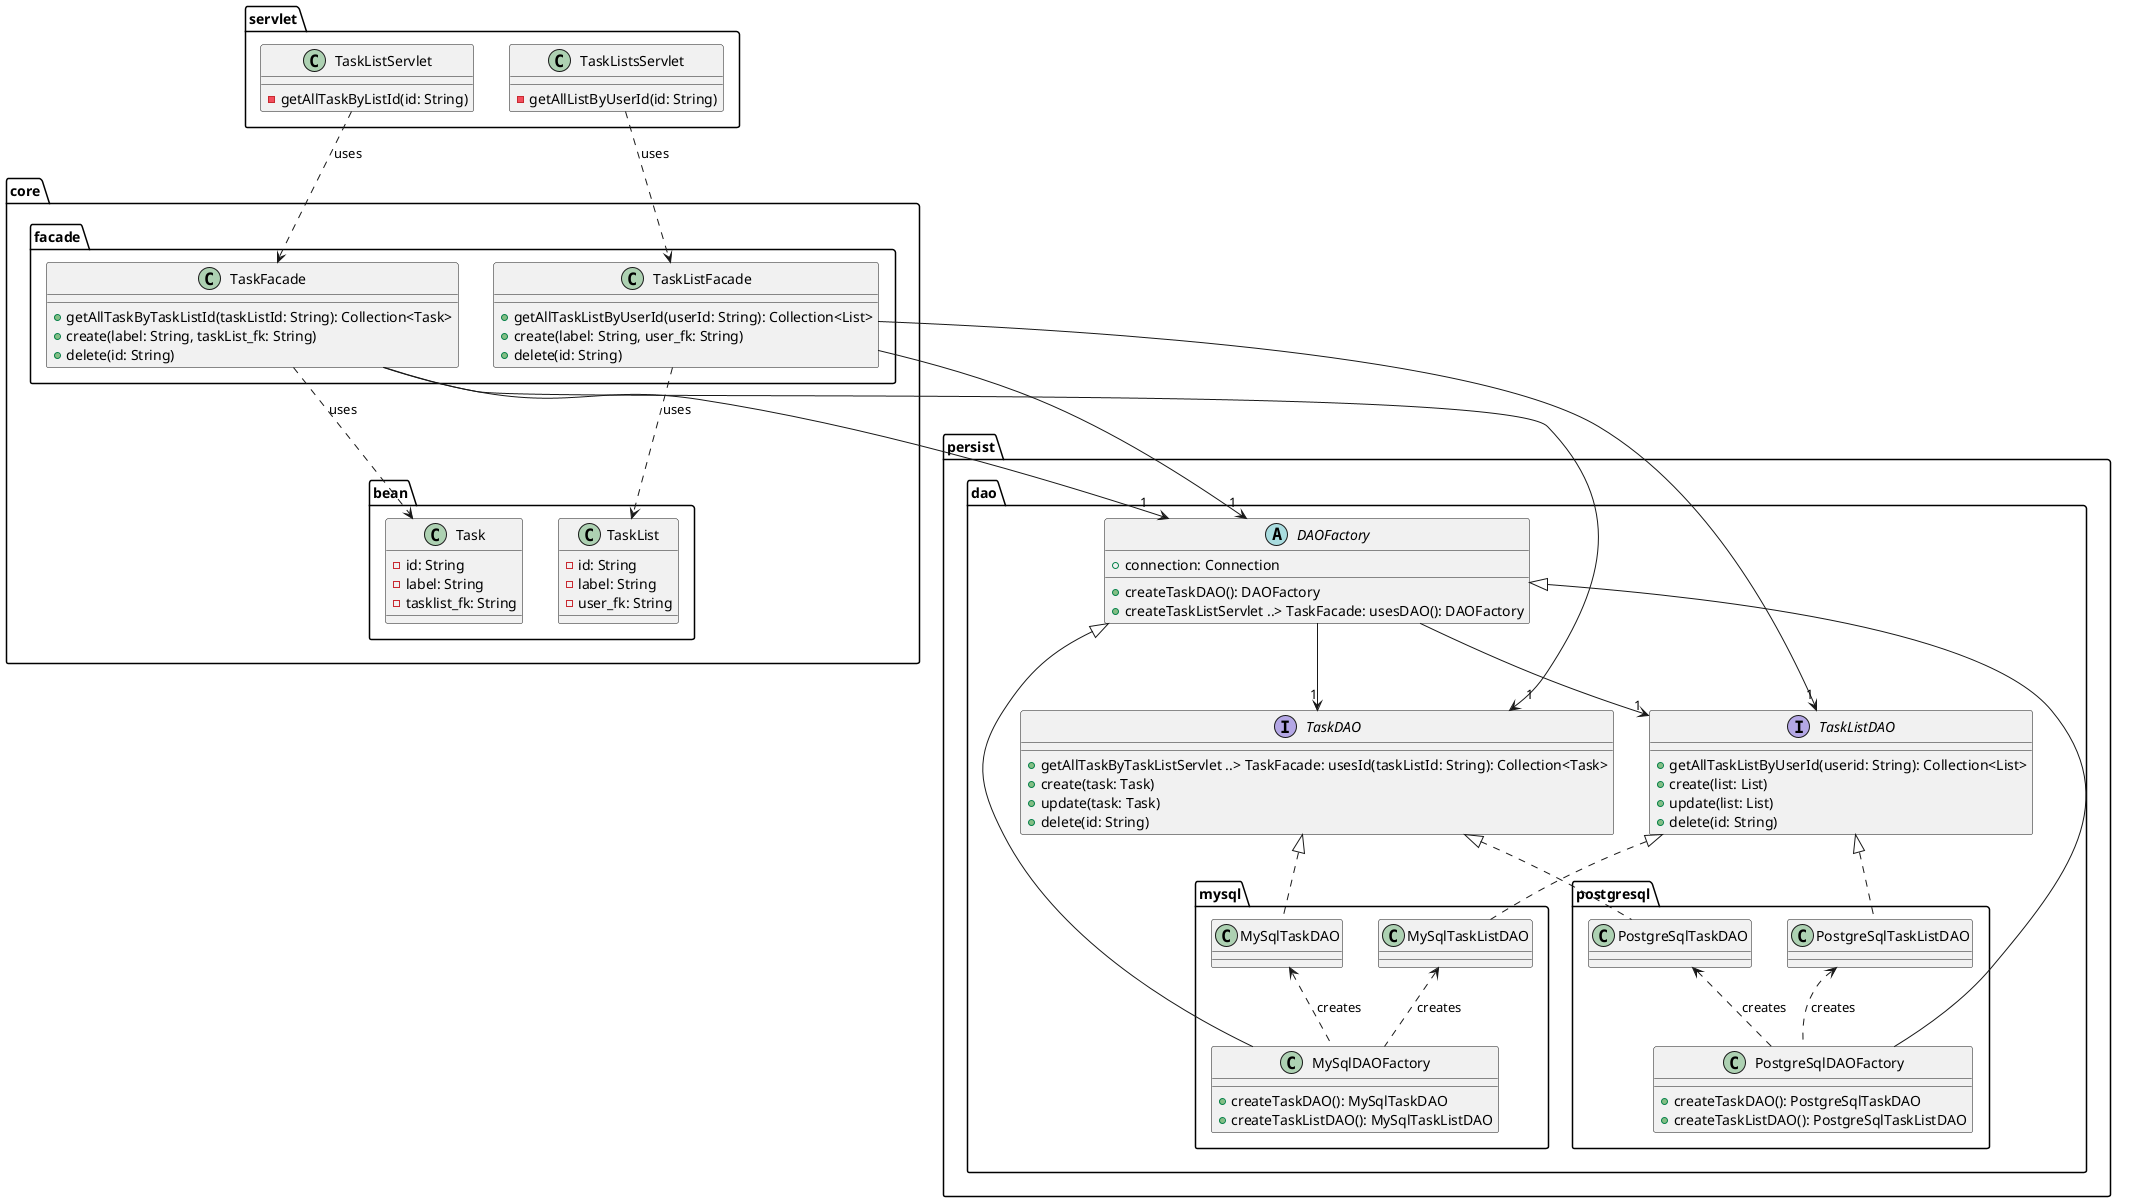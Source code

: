 @startuml

package persist{
    package dao{
        abstract class DAOFactory{
            + connection: Connection
            + createTaskDAO(): DAOFactory
            + createTaskListServlet ..> TaskFacade: usesDAO(): DAOFactory
        }
        interface TaskDAO{
            + getAllTaskByTaskListServlet ..> TaskFacade: usesId(taskListId: String): Collection<Task>
            + create(task: Task)
            + update(task: Task)
            + delete(id: String)
        }
        interface TaskListDAO{
            + getAllTaskListByUserId(userid: String): Collection<List>
            + create(list: List)
            + update(list: List)
            + delete(id: String)
        }
        package mysql{
            class MySqlDAOFactory{
                + createTaskDAO(): MySqlTaskDAO
                + createTaskListDAO(): MySqlTaskListDAO
            }
            class MySqlTaskDAO{}
            class MySqlTaskListDAO{}
        }
        package postgresql{
            class PostgreSqlDAOFactory{
                + createTaskDAO(): PostgreSqlTaskDAO
                + createTaskListDAO(): PostgreSqlTaskListDAO
            }
            class PostgreSqlTaskDAO{}
            class PostgreSqlTaskListDAO{}
        }
    }
}

package core{
    package facade{
        class TaskFacade{
            + getAllTaskByTaskListId(taskListId: String): Collection<Task>
            + create(label: String, taskList_fk: String)
            + delete(id: String)
        }
        class TaskListFacade{
            + getAllTaskListByUserId(userId: String): Collection<List>
            + create(label: String, user_fk: String)
            + delete(id: String)
        }
    }
    package bean{
        class Task{
            - id: String
            - label: String
            - tasklist_fk: String
        }
        class TaskList{
            - id: String
            - label: String
            - user_fk: String
        }
    }
}

package servlet{
    class TaskListServlet{
        - getAllTaskByListId(id: String)
    }
    class TaskListsServlet{
        - getAllListByUserId(id: String)
    }
}

DAOFactory <|-- MySqlDAOFactory
DAOFactory <|-- PostgreSqlDAOFactory

DAOFactory --> "1" TaskDAO
DAOFactory --> "1" TaskListDAO

TaskDAO <|.. MySqlTaskDAO
TaskListDAO <|.. MySqlTaskListDAO

MySqlTaskDAO <.. MySqlDAOFactory: creates
MySqlTaskListDAO <.. MySqlDAOFactory: creates

PostgreSqlTaskDAO <.. PostgreSqlDAOFactory: creates
PostgreSqlTaskListDAO <.. PostgreSqlDAOFactory: creates

TaskDAO <|.. PostgreSqlTaskDAO
TaskListDAO <|.. PostgreSqlTaskListDAO

TaskFacade ..> Task: uses
TaskListFacade ..> TaskList: uses

TaskFacade --> "1" DAOFactory
TaskListFacade --> "1" DAOFactory

TaskFacade --> "1" TaskDAO
TaskListFacade --> "1" TaskListDAO

TaskListServlet ..> TaskFacade: uses
TaskListsServlet ..> TaskListFacade: uses

@enduml